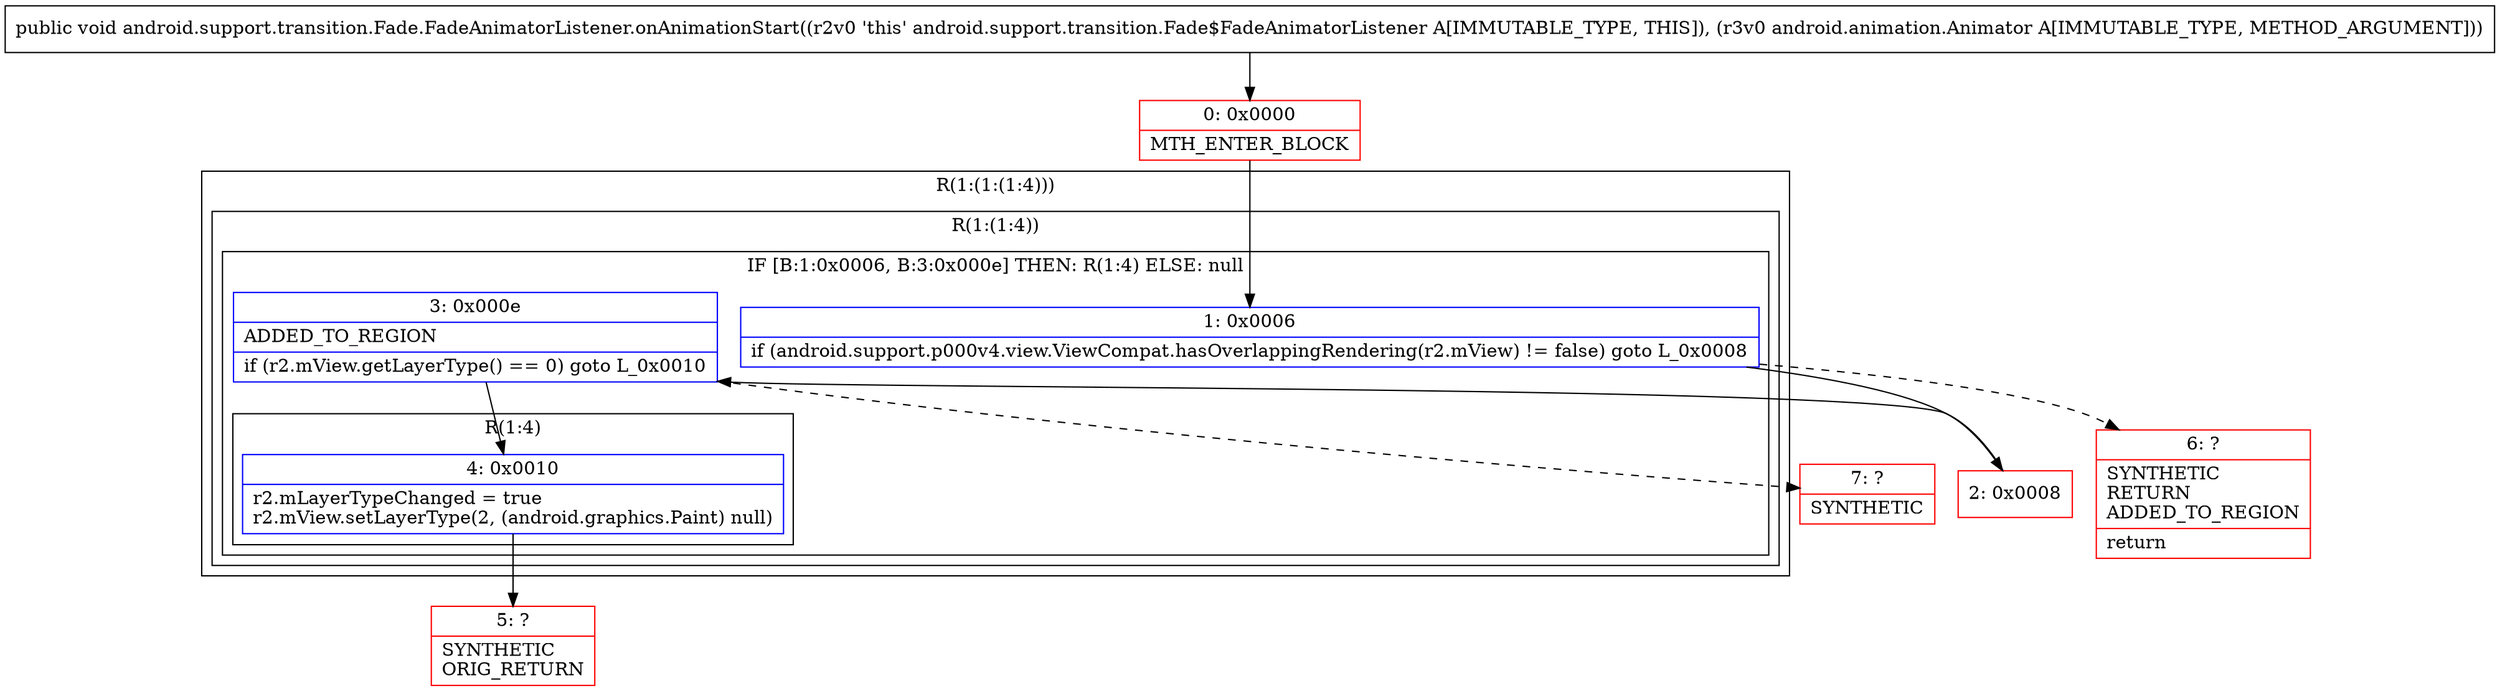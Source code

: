 digraph "CFG forandroid.support.transition.Fade.FadeAnimatorListener.onAnimationStart(Landroid\/animation\/Animator;)V" {
subgraph cluster_Region_1360718227 {
label = "R(1:(1:(1:4)))";
node [shape=record,color=blue];
subgraph cluster_Region_923526102 {
label = "R(1:(1:4))";
node [shape=record,color=blue];
subgraph cluster_IfRegion_1688296953 {
label = "IF [B:1:0x0006, B:3:0x000e] THEN: R(1:4) ELSE: null";
node [shape=record,color=blue];
Node_1 [shape=record,label="{1\:\ 0x0006|if (android.support.p000v4.view.ViewCompat.hasOverlappingRendering(r2.mView) != false) goto L_0x0008\l}"];
Node_3 [shape=record,label="{3\:\ 0x000e|ADDED_TO_REGION\l|if (r2.mView.getLayerType() == 0) goto L_0x0010\l}"];
subgraph cluster_Region_57264340 {
label = "R(1:4)";
node [shape=record,color=blue];
Node_4 [shape=record,label="{4\:\ 0x0010|r2.mLayerTypeChanged = true\lr2.mView.setLayerType(2, (android.graphics.Paint) null)\l}"];
}
}
}
}
Node_0 [shape=record,color=red,label="{0\:\ 0x0000|MTH_ENTER_BLOCK\l}"];
Node_2 [shape=record,color=red,label="{2\:\ 0x0008}"];
Node_5 [shape=record,color=red,label="{5\:\ ?|SYNTHETIC\lORIG_RETURN\l}"];
Node_6 [shape=record,color=red,label="{6\:\ ?|SYNTHETIC\lRETURN\lADDED_TO_REGION\l|return\l}"];
Node_7 [shape=record,color=red,label="{7\:\ ?|SYNTHETIC\l}"];
MethodNode[shape=record,label="{public void android.support.transition.Fade.FadeAnimatorListener.onAnimationStart((r2v0 'this' android.support.transition.Fade$FadeAnimatorListener A[IMMUTABLE_TYPE, THIS]), (r3v0 android.animation.Animator A[IMMUTABLE_TYPE, METHOD_ARGUMENT])) }"];
MethodNode -> Node_0;
Node_1 -> Node_2;
Node_1 -> Node_6[style=dashed];
Node_3 -> Node_4;
Node_3 -> Node_7[style=dashed];
Node_4 -> Node_5;
Node_0 -> Node_1;
Node_2 -> Node_3;
}

